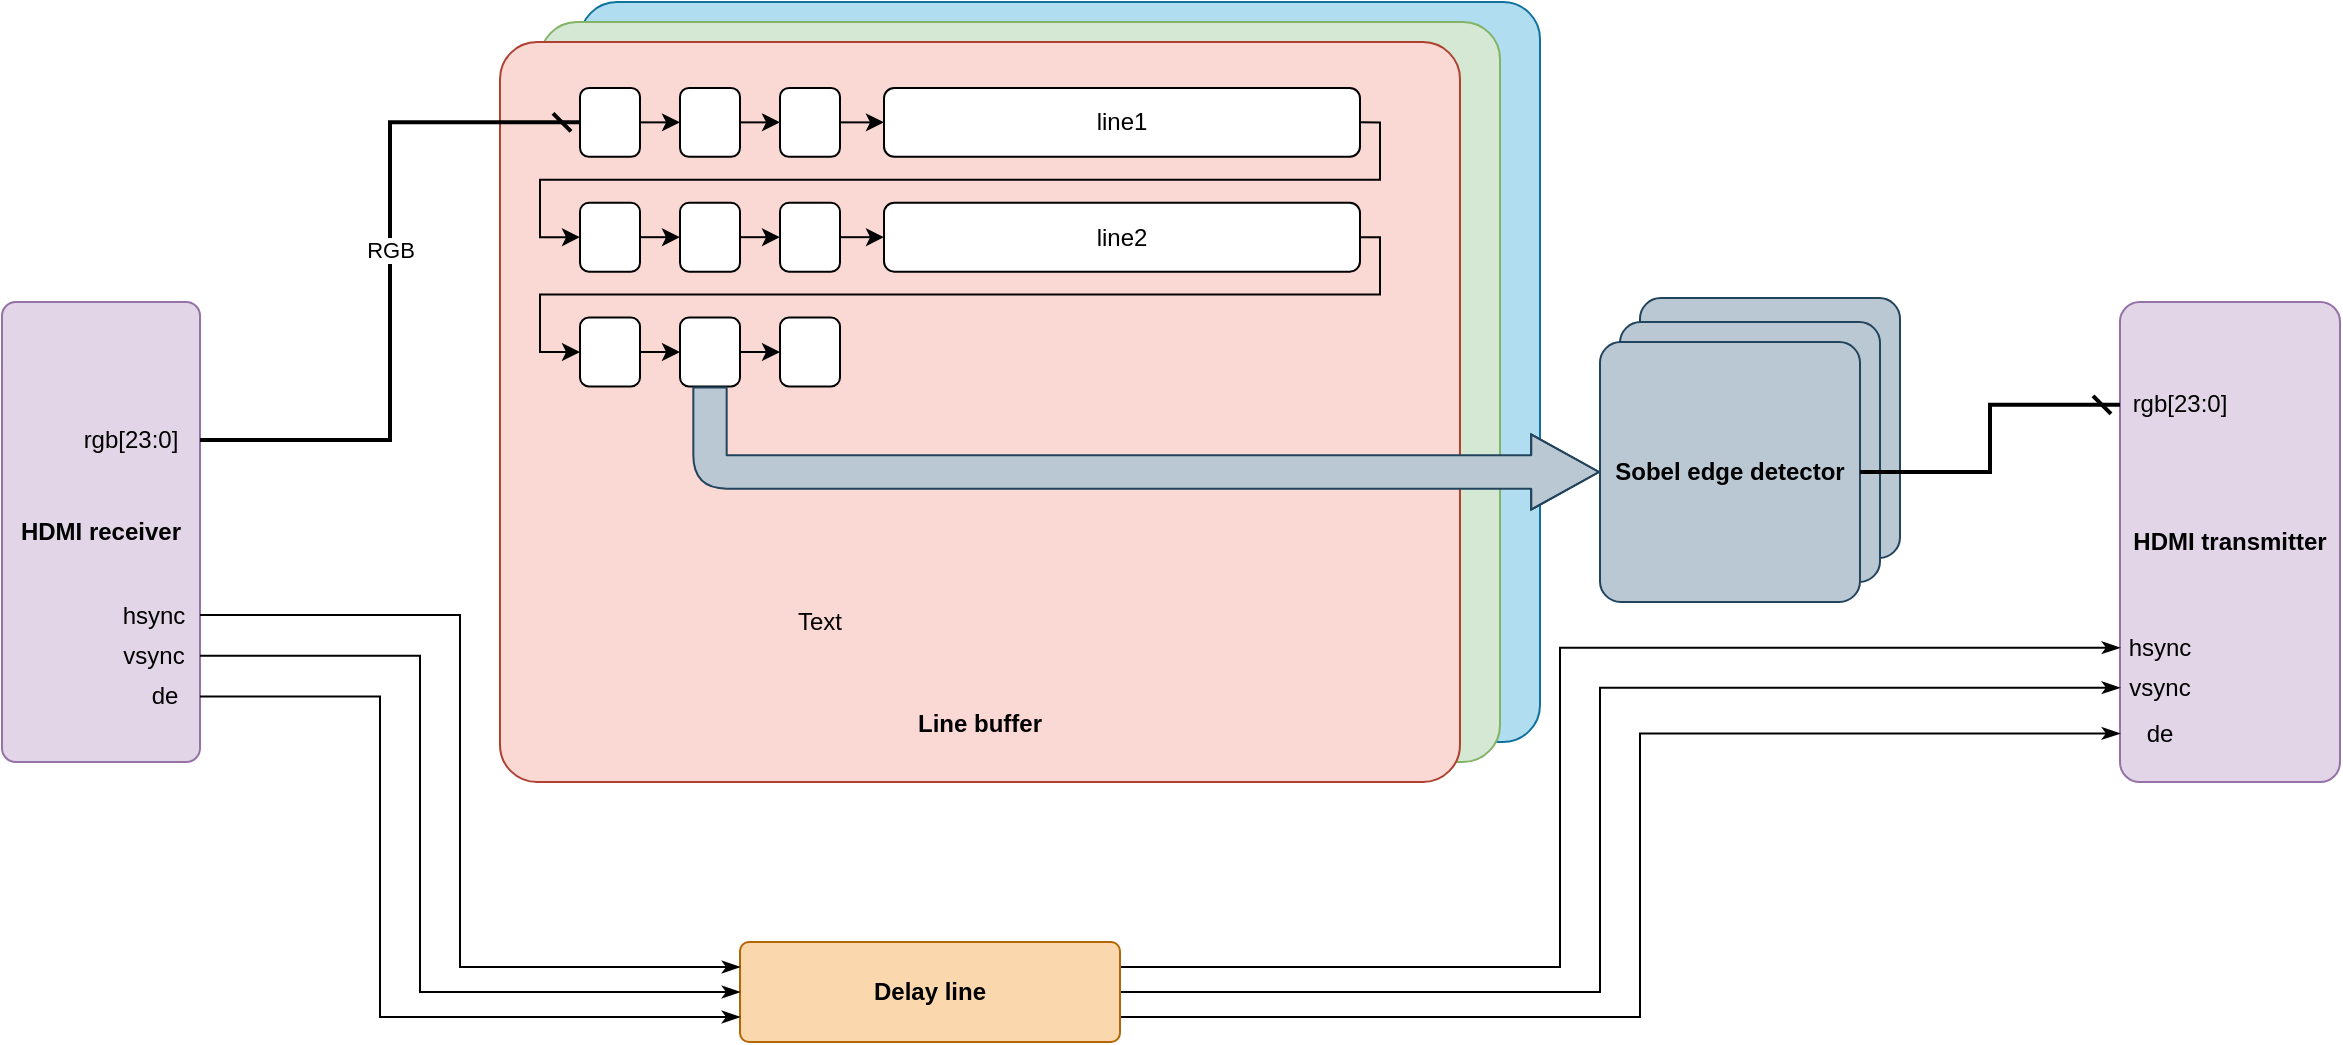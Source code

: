 <mxfile version="15.2.7" type="device"><diagram id="d9M3B9yqwAKfKHt-blD3" name="1 oldal"><mxGraphModel dx="1205" dy="687" grid="1" gridSize="10" guides="1" tooltips="1" connect="1" arrows="1" fold="1" page="1" pageScale="1" pageWidth="1169" pageHeight="827" math="0" shadow="0"><root><mxCell id="0"/><mxCell id="1" parent="0"/><mxCell id="lQYA1Ud1vkDxUu9LtfVB-116" value="" style="group" parent="1" vertex="1" connectable="0"><mxGeometry x="809" y="270" width="140" height="130" as="geometry"/></mxCell><mxCell id="lQYA1Ud1vkDxUu9LtfVB-118" value="" style="group" parent="lQYA1Ud1vkDxUu9LtfVB-116" vertex="1" connectable="0"><mxGeometry x="10" y="-12" width="130" height="130" as="geometry"/></mxCell><mxCell id="lQYA1Ud1vkDxUu9LtfVB-119" value="" style="rounded=1;whiteSpace=wrap;html=1;fillColor=#bac8d3;strokeColor=#23445d;arcSize=8;" parent="lQYA1Ud1vkDxUu9LtfVB-118" vertex="1"><mxGeometry width="130" height="130" as="geometry"/></mxCell><mxCell id="lQYA1Ud1vkDxUu9LtfVB-117" value="" style="rounded=1;whiteSpace=wrap;html=1;fillColor=#bac8d3;strokeColor=#23445d;arcSize=8;" parent="lQYA1Ud1vkDxUu9LtfVB-116" vertex="1"><mxGeometry width="130" height="130" as="geometry"/></mxCell><mxCell id="lQYA1Ud1vkDxUu9LtfVB-92" value="" style="group" parent="1" vertex="1" connectable="0"><mxGeometry x="289" y="110" width="480" height="370" as="geometry"/></mxCell><mxCell id="lQYA1Ud1vkDxUu9LtfVB-93" value="" style="rounded=1;whiteSpace=wrap;html=1;fillColor=#b1ddf0;arcSize=5;strokeColor=#10739e;" parent="lQYA1Ud1vkDxUu9LtfVB-92" vertex="1"><mxGeometry width="480" height="370" as="geometry"/></mxCell><mxCell id="lQYA1Ud1vkDxUu9LtfVB-94" value="line1" style="rounded=1;whiteSpace=wrap;html=1;fillColor=default;gradientColor=none;" parent="lQYA1Ud1vkDxUu9LtfVB-92" vertex="1"><mxGeometry x="192" y="22.963" width="238" height="34.444" as="geometry"/></mxCell><mxCell id="lQYA1Ud1vkDxUu9LtfVB-95" value="line2" style="rounded=1;whiteSpace=wrap;html=1;fillColor=default;gradientColor=none;" parent="lQYA1Ud1vkDxUu9LtfVB-92" vertex="1"><mxGeometry x="192" y="80.37" width="238" height="34.444" as="geometry"/></mxCell><mxCell id="lQYA1Ud1vkDxUu9LtfVB-96" value="" style="rounded=1;whiteSpace=wrap;html=1;fillColor=default;gradientColor=none;" parent="lQYA1Ud1vkDxUu9LtfVB-92" vertex="1"><mxGeometry x="40" y="22.963" width="30" height="34.444" as="geometry"/></mxCell><mxCell id="lQYA1Ud1vkDxUu9LtfVB-97" value="" style="rounded=1;whiteSpace=wrap;html=1;fillColor=default;gradientColor=none;" parent="lQYA1Ud1vkDxUu9LtfVB-92" vertex="1"><mxGeometry x="90" y="22.963" width="30" height="34.444" as="geometry"/></mxCell><mxCell id="lQYA1Ud1vkDxUu9LtfVB-98" style="edgeStyle=orthogonalEdgeStyle;rounded=0;orthogonalLoop=1;jettySize=auto;html=1;exitX=1;exitY=0.5;exitDx=0;exitDy=0;entryX=0;entryY=0.5;entryDx=0;entryDy=0;" parent="lQYA1Ud1vkDxUu9LtfVB-92" source="lQYA1Ud1vkDxUu9LtfVB-96" target="lQYA1Ud1vkDxUu9LtfVB-97" edge="1"><mxGeometry as="geometry"/></mxCell><mxCell id="lQYA1Ud1vkDxUu9LtfVB-99" value="" style="rounded=1;whiteSpace=wrap;html=1;fillColor=default;gradientColor=none;" parent="lQYA1Ud1vkDxUu9LtfVB-92" vertex="1"><mxGeometry x="140" y="137.778" width="30" height="34.444" as="geometry"/></mxCell><mxCell id="lQYA1Ud1vkDxUu9LtfVB-100" style="edgeStyle=orthogonalEdgeStyle;rounded=0;sketch=0;orthogonalLoop=1;jettySize=auto;html=1;exitX=1;exitY=0.5;exitDx=0;exitDy=0;entryX=0;entryY=0.5;entryDx=0;entryDy=0;shadow=0;" parent="lQYA1Ud1vkDxUu9LtfVB-92" source="lQYA1Ud1vkDxUu9LtfVB-101" target="lQYA1Ud1vkDxUu9LtfVB-99" edge="1"><mxGeometry as="geometry"/></mxCell><mxCell id="lQYA1Ud1vkDxUu9LtfVB-101" value="" style="rounded=1;whiteSpace=wrap;html=1;fillColor=default;gradientColor=none;" parent="lQYA1Ud1vkDxUu9LtfVB-92" vertex="1"><mxGeometry x="90" y="137.778" width="30" height="34.444" as="geometry"/></mxCell><mxCell id="lQYA1Ud1vkDxUu9LtfVB-102" style="edgeStyle=orthogonalEdgeStyle;rounded=0;orthogonalLoop=1;jettySize=auto;html=1;exitX=1;exitY=0.5;exitDx=0;exitDy=0;entryX=0;entryY=0.5;entryDx=0;entryDy=0;" parent="lQYA1Ud1vkDxUu9LtfVB-92" source="lQYA1Ud1vkDxUu9LtfVB-103" target="lQYA1Ud1vkDxUu9LtfVB-94" edge="1"><mxGeometry as="geometry"/></mxCell><mxCell id="lQYA1Ud1vkDxUu9LtfVB-103" value="" style="rounded=1;whiteSpace=wrap;html=1;fillColor=default;gradientColor=none;" parent="lQYA1Ud1vkDxUu9LtfVB-92" vertex="1"><mxGeometry x="140" y="22.963" width="30" height="34.444" as="geometry"/></mxCell><mxCell id="lQYA1Ud1vkDxUu9LtfVB-104" style="edgeStyle=orthogonalEdgeStyle;rounded=0;orthogonalLoop=1;jettySize=auto;html=1;exitX=1;exitY=0.5;exitDx=0;exitDy=0;entryX=0;entryY=0.5;entryDx=0;entryDy=0;" parent="lQYA1Ud1vkDxUu9LtfVB-92" source="lQYA1Ud1vkDxUu9LtfVB-97" target="lQYA1Ud1vkDxUu9LtfVB-103" edge="1"><mxGeometry as="geometry"/></mxCell><mxCell id="lQYA1Ud1vkDxUu9LtfVB-105" value="" style="rounded=1;whiteSpace=wrap;html=1;fillColor=default;gradientColor=none;" parent="lQYA1Ud1vkDxUu9LtfVB-92" vertex="1"><mxGeometry x="40" y="80.37" width="30" height="34.444" as="geometry"/></mxCell><mxCell id="lQYA1Ud1vkDxUu9LtfVB-106" style="edgeStyle=orthogonalEdgeStyle;rounded=0;sketch=0;orthogonalLoop=1;jettySize=auto;html=1;exitX=1;exitY=0.5;exitDx=0;exitDy=0;entryX=0;entryY=0.5;entryDx=0;entryDy=0;shadow=0;" parent="lQYA1Ud1vkDxUu9LtfVB-92" source="lQYA1Ud1vkDxUu9LtfVB-94" target="lQYA1Ud1vkDxUu9LtfVB-105" edge="1"><mxGeometry as="geometry"><mxPoint x="430" y="28.704" as="sourcePoint"/><mxPoint x="40" y="86.111" as="targetPoint"/><Array as="points"><mxPoint x="440" y="40.185"/><mxPoint x="440" y="68.889"/><mxPoint x="20" y="68.889"/><mxPoint x="20" y="97.593"/></Array></mxGeometry></mxCell><mxCell id="lQYA1Ud1vkDxUu9LtfVB-107" style="edgeStyle=orthogonalEdgeStyle;rounded=0;sketch=0;orthogonalLoop=1;jettySize=auto;html=1;exitX=1;exitY=0.5;exitDx=0;exitDy=0;entryX=0;entryY=0.5;entryDx=0;entryDy=0;shadow=0;" parent="lQYA1Ud1vkDxUu9LtfVB-92" source="lQYA1Ud1vkDxUu9LtfVB-108" target="lQYA1Ud1vkDxUu9LtfVB-95" edge="1"><mxGeometry as="geometry"/></mxCell><mxCell id="lQYA1Ud1vkDxUu9LtfVB-108" value="" style="rounded=1;whiteSpace=wrap;html=1;fillColor=default;gradientColor=none;" parent="lQYA1Ud1vkDxUu9LtfVB-92" vertex="1"><mxGeometry x="140" y="80.37" width="30" height="34.444" as="geometry"/></mxCell><mxCell id="lQYA1Ud1vkDxUu9LtfVB-109" style="edgeStyle=orthogonalEdgeStyle;rounded=0;sketch=0;orthogonalLoop=1;jettySize=auto;html=1;exitX=1;exitY=0.5;exitDx=0;exitDy=0;entryX=0;entryY=0.5;entryDx=0;entryDy=0;shadow=0;" parent="lQYA1Ud1vkDxUu9LtfVB-92" source="lQYA1Ud1vkDxUu9LtfVB-110" target="lQYA1Ud1vkDxUu9LtfVB-101" edge="1"><mxGeometry as="geometry"/></mxCell><mxCell id="lQYA1Ud1vkDxUu9LtfVB-110" value="" style="rounded=1;whiteSpace=wrap;html=1;fillColor=default;gradientColor=none;" parent="lQYA1Ud1vkDxUu9LtfVB-92" vertex="1"><mxGeometry x="40" y="137.778" width="30" height="34.444" as="geometry"/></mxCell><mxCell id="lQYA1Ud1vkDxUu9LtfVB-111" style="edgeStyle=orthogonalEdgeStyle;rounded=0;sketch=0;orthogonalLoop=1;jettySize=auto;html=1;exitX=1;exitY=0.5;exitDx=0;exitDy=0;entryX=0;entryY=0.5;entryDx=0;entryDy=0;shadow=0;" parent="lQYA1Ud1vkDxUu9LtfVB-92" source="lQYA1Ud1vkDxUu9LtfVB-95" target="lQYA1Ud1vkDxUu9LtfVB-110" edge="1"><mxGeometry as="geometry"><Array as="points"><mxPoint x="440" y="97.593"/><mxPoint x="440" y="126.296"/><mxPoint x="20" y="126.296"/><mxPoint x="20" y="155"/></Array></mxGeometry></mxCell><mxCell id="lQYA1Ud1vkDxUu9LtfVB-112" style="edgeStyle=orthogonalEdgeStyle;rounded=0;sketch=0;orthogonalLoop=1;jettySize=auto;html=1;exitX=1;exitY=0.5;exitDx=0;exitDy=0;entryX=0;entryY=0.5;entryDx=0;entryDy=0;shadow=0;" parent="lQYA1Ud1vkDxUu9LtfVB-92" source="lQYA1Ud1vkDxUu9LtfVB-113" target="lQYA1Ud1vkDxUu9LtfVB-108" edge="1"><mxGeometry as="geometry"/></mxCell><mxCell id="lQYA1Ud1vkDxUu9LtfVB-113" value="" style="rounded=1;whiteSpace=wrap;html=1;fillColor=default;gradientColor=none;" parent="lQYA1Ud1vkDxUu9LtfVB-92" vertex="1"><mxGeometry x="90" y="80.37" width="30" height="34.444" as="geometry"/></mxCell><mxCell id="lQYA1Ud1vkDxUu9LtfVB-114" style="edgeStyle=orthogonalEdgeStyle;rounded=0;sketch=0;orthogonalLoop=1;jettySize=auto;html=1;exitX=1;exitY=0.5;exitDx=0;exitDy=0;entryX=0;entryY=0.5;entryDx=0;entryDy=0;shadow=0;" parent="lQYA1Ud1vkDxUu9LtfVB-92" source="lQYA1Ud1vkDxUu9LtfVB-105" target="lQYA1Ud1vkDxUu9LtfVB-113" edge="1"><mxGeometry as="geometry"/></mxCell><mxCell id="lQYA1Ud1vkDxUu9LtfVB-115" value="&lt;b&gt;Line buffer&lt;/b&gt;" style="text;html=1;strokeColor=none;fillColor=none;align=center;verticalAlign=middle;whiteSpace=wrap;rounded=0;" parent="lQYA1Ud1vkDxUu9LtfVB-92" vertex="1"><mxGeometry x="181" y="330.004" width="118" height="22.963" as="geometry"/></mxCell><mxCell id="lQYA1Ud1vkDxUu9LtfVB-38" value="" style="group" parent="1" vertex="1" connectable="0"><mxGeometry x="249" y="130" width="510" height="392.96" as="geometry"/></mxCell><mxCell id="lQYA1Ud1vkDxUu9LtfVB-68" value="" style="group" parent="lQYA1Ud1vkDxUu9LtfVB-38" vertex="1" connectable="0"><mxGeometry x="20" y="-10" width="480" height="370" as="geometry"/></mxCell><mxCell id="lQYA1Ud1vkDxUu9LtfVB-69" value="" style="rounded=1;whiteSpace=wrap;html=1;fillColor=#d5e8d4;arcSize=5;strokeColor=#82b366;" parent="lQYA1Ud1vkDxUu9LtfVB-68" vertex="1"><mxGeometry width="480" height="370" as="geometry"/></mxCell><mxCell id="lQYA1Ud1vkDxUu9LtfVB-70" value="line1" style="rounded=1;whiteSpace=wrap;html=1;fillColor=default;gradientColor=none;" parent="lQYA1Ud1vkDxUu9LtfVB-68" vertex="1"><mxGeometry x="192" y="22.963" width="238" height="34.444" as="geometry"/></mxCell><mxCell id="lQYA1Ud1vkDxUu9LtfVB-71" value="line2" style="rounded=1;whiteSpace=wrap;html=1;fillColor=default;gradientColor=none;" parent="lQYA1Ud1vkDxUu9LtfVB-68" vertex="1"><mxGeometry x="192" y="80.37" width="238" height="34.444" as="geometry"/></mxCell><mxCell id="lQYA1Ud1vkDxUu9LtfVB-72" value="" style="rounded=1;whiteSpace=wrap;html=1;fillColor=default;gradientColor=none;" parent="lQYA1Ud1vkDxUu9LtfVB-68" vertex="1"><mxGeometry x="40" y="22.963" width="30" height="34.444" as="geometry"/></mxCell><mxCell id="lQYA1Ud1vkDxUu9LtfVB-73" value="" style="rounded=1;whiteSpace=wrap;html=1;fillColor=default;gradientColor=none;" parent="lQYA1Ud1vkDxUu9LtfVB-68" vertex="1"><mxGeometry x="90" y="22.963" width="30" height="34.444" as="geometry"/></mxCell><mxCell id="lQYA1Ud1vkDxUu9LtfVB-74" style="edgeStyle=orthogonalEdgeStyle;rounded=0;orthogonalLoop=1;jettySize=auto;html=1;exitX=1;exitY=0.5;exitDx=0;exitDy=0;entryX=0;entryY=0.5;entryDx=0;entryDy=0;" parent="lQYA1Ud1vkDxUu9LtfVB-68" source="lQYA1Ud1vkDxUu9LtfVB-72" target="lQYA1Ud1vkDxUu9LtfVB-73" edge="1"><mxGeometry as="geometry"/></mxCell><mxCell id="lQYA1Ud1vkDxUu9LtfVB-75" value="" style="rounded=1;whiteSpace=wrap;html=1;fillColor=default;gradientColor=none;" parent="lQYA1Ud1vkDxUu9LtfVB-68" vertex="1"><mxGeometry x="140" y="137.778" width="30" height="34.444" as="geometry"/></mxCell><mxCell id="lQYA1Ud1vkDxUu9LtfVB-76" style="edgeStyle=orthogonalEdgeStyle;rounded=0;sketch=0;orthogonalLoop=1;jettySize=auto;html=1;exitX=1;exitY=0.5;exitDx=0;exitDy=0;entryX=0;entryY=0.5;entryDx=0;entryDy=0;shadow=0;" parent="lQYA1Ud1vkDxUu9LtfVB-68" source="lQYA1Ud1vkDxUu9LtfVB-77" target="lQYA1Ud1vkDxUu9LtfVB-75" edge="1"><mxGeometry as="geometry"/></mxCell><mxCell id="lQYA1Ud1vkDxUu9LtfVB-77" value="" style="rounded=1;whiteSpace=wrap;html=1;fillColor=default;gradientColor=none;" parent="lQYA1Ud1vkDxUu9LtfVB-68" vertex="1"><mxGeometry x="90" y="137.778" width="30" height="34.444" as="geometry"/></mxCell><mxCell id="lQYA1Ud1vkDxUu9LtfVB-78" style="edgeStyle=orthogonalEdgeStyle;rounded=0;orthogonalLoop=1;jettySize=auto;html=1;exitX=1;exitY=0.5;exitDx=0;exitDy=0;entryX=0;entryY=0.5;entryDx=0;entryDy=0;" parent="lQYA1Ud1vkDxUu9LtfVB-68" source="lQYA1Ud1vkDxUu9LtfVB-79" target="lQYA1Ud1vkDxUu9LtfVB-70" edge="1"><mxGeometry as="geometry"/></mxCell><mxCell id="lQYA1Ud1vkDxUu9LtfVB-79" value="" style="rounded=1;whiteSpace=wrap;html=1;fillColor=default;gradientColor=none;" parent="lQYA1Ud1vkDxUu9LtfVB-68" vertex="1"><mxGeometry x="140" y="22.963" width="30" height="34.444" as="geometry"/></mxCell><mxCell id="lQYA1Ud1vkDxUu9LtfVB-80" style="edgeStyle=orthogonalEdgeStyle;rounded=0;orthogonalLoop=1;jettySize=auto;html=1;exitX=1;exitY=0.5;exitDx=0;exitDy=0;entryX=0;entryY=0.5;entryDx=0;entryDy=0;" parent="lQYA1Ud1vkDxUu9LtfVB-68" source="lQYA1Ud1vkDxUu9LtfVB-73" target="lQYA1Ud1vkDxUu9LtfVB-79" edge="1"><mxGeometry as="geometry"/></mxCell><mxCell id="lQYA1Ud1vkDxUu9LtfVB-81" value="" style="rounded=1;whiteSpace=wrap;html=1;fillColor=default;gradientColor=none;" parent="lQYA1Ud1vkDxUu9LtfVB-68" vertex="1"><mxGeometry x="40" y="80.37" width="30" height="34.444" as="geometry"/></mxCell><mxCell id="lQYA1Ud1vkDxUu9LtfVB-82" style="edgeStyle=orthogonalEdgeStyle;rounded=0;sketch=0;orthogonalLoop=1;jettySize=auto;html=1;exitX=1;exitY=0.5;exitDx=0;exitDy=0;entryX=0;entryY=0.5;entryDx=0;entryDy=0;shadow=0;" parent="lQYA1Ud1vkDxUu9LtfVB-68" source="lQYA1Ud1vkDxUu9LtfVB-70" target="lQYA1Ud1vkDxUu9LtfVB-81" edge="1"><mxGeometry as="geometry"><mxPoint x="430" y="28.704" as="sourcePoint"/><mxPoint x="40" y="86.111" as="targetPoint"/><Array as="points"><mxPoint x="440" y="40.185"/><mxPoint x="440" y="68.889"/><mxPoint x="20" y="68.889"/><mxPoint x="20" y="97.593"/></Array></mxGeometry></mxCell><mxCell id="lQYA1Ud1vkDxUu9LtfVB-83" style="edgeStyle=orthogonalEdgeStyle;rounded=0;sketch=0;orthogonalLoop=1;jettySize=auto;html=1;exitX=1;exitY=0.5;exitDx=0;exitDy=0;entryX=0;entryY=0.5;entryDx=0;entryDy=0;shadow=0;" parent="lQYA1Ud1vkDxUu9LtfVB-68" source="lQYA1Ud1vkDxUu9LtfVB-84" target="lQYA1Ud1vkDxUu9LtfVB-71" edge="1"><mxGeometry as="geometry"/></mxCell><mxCell id="lQYA1Ud1vkDxUu9LtfVB-84" value="" style="rounded=1;whiteSpace=wrap;html=1;fillColor=default;gradientColor=none;" parent="lQYA1Ud1vkDxUu9LtfVB-68" vertex="1"><mxGeometry x="140" y="80.37" width="30" height="34.444" as="geometry"/></mxCell><mxCell id="lQYA1Ud1vkDxUu9LtfVB-85" style="edgeStyle=orthogonalEdgeStyle;rounded=0;sketch=0;orthogonalLoop=1;jettySize=auto;html=1;exitX=1;exitY=0.5;exitDx=0;exitDy=0;entryX=0;entryY=0.5;entryDx=0;entryDy=0;shadow=0;" parent="lQYA1Ud1vkDxUu9LtfVB-68" source="lQYA1Ud1vkDxUu9LtfVB-86" target="lQYA1Ud1vkDxUu9LtfVB-77" edge="1"><mxGeometry as="geometry"/></mxCell><mxCell id="lQYA1Ud1vkDxUu9LtfVB-86" value="" style="rounded=1;whiteSpace=wrap;html=1;fillColor=default;gradientColor=none;" parent="lQYA1Ud1vkDxUu9LtfVB-68" vertex="1"><mxGeometry x="40" y="137.778" width="30" height="34.444" as="geometry"/></mxCell><mxCell id="lQYA1Ud1vkDxUu9LtfVB-87" style="edgeStyle=orthogonalEdgeStyle;rounded=0;sketch=0;orthogonalLoop=1;jettySize=auto;html=1;exitX=1;exitY=0.5;exitDx=0;exitDy=0;entryX=0;entryY=0.5;entryDx=0;entryDy=0;shadow=0;" parent="lQYA1Ud1vkDxUu9LtfVB-68" source="lQYA1Ud1vkDxUu9LtfVB-71" target="lQYA1Ud1vkDxUu9LtfVB-86" edge="1"><mxGeometry as="geometry"><Array as="points"><mxPoint x="440" y="97.593"/><mxPoint x="440" y="126.296"/><mxPoint x="20" y="126.296"/><mxPoint x="20" y="155"/></Array></mxGeometry></mxCell><mxCell id="lQYA1Ud1vkDxUu9LtfVB-88" style="edgeStyle=orthogonalEdgeStyle;rounded=0;sketch=0;orthogonalLoop=1;jettySize=auto;html=1;exitX=1;exitY=0.5;exitDx=0;exitDy=0;entryX=0;entryY=0.5;entryDx=0;entryDy=0;shadow=0;" parent="lQYA1Ud1vkDxUu9LtfVB-68" source="lQYA1Ud1vkDxUu9LtfVB-89" target="lQYA1Ud1vkDxUu9LtfVB-84" edge="1"><mxGeometry as="geometry"/></mxCell><mxCell id="lQYA1Ud1vkDxUu9LtfVB-89" value="" style="rounded=1;whiteSpace=wrap;html=1;fillColor=default;gradientColor=none;" parent="lQYA1Ud1vkDxUu9LtfVB-68" vertex="1"><mxGeometry x="90" y="80.37" width="30" height="34.444" as="geometry"/></mxCell><mxCell id="lQYA1Ud1vkDxUu9LtfVB-90" style="edgeStyle=orthogonalEdgeStyle;rounded=0;sketch=0;orthogonalLoop=1;jettySize=auto;html=1;exitX=1;exitY=0.5;exitDx=0;exitDy=0;entryX=0;entryY=0.5;entryDx=0;entryDy=0;shadow=0;" parent="lQYA1Ud1vkDxUu9LtfVB-68" source="lQYA1Ud1vkDxUu9LtfVB-81" target="lQYA1Ud1vkDxUu9LtfVB-89" edge="1"><mxGeometry as="geometry"/></mxCell><mxCell id="lQYA1Ud1vkDxUu9LtfVB-91" value="&lt;b&gt;Line buffer&lt;/b&gt;" style="text;html=1;strokeColor=none;fillColor=none;align=center;verticalAlign=middle;whiteSpace=wrap;rounded=0;" parent="lQYA1Ud1vkDxUu9LtfVB-68" vertex="1"><mxGeometry x="181" y="330.004" width="118" height="22.963" as="geometry"/></mxCell><mxCell id="ST5EH5dz3m2C0IPETKg--7" value="" style="rounded=1;whiteSpace=wrap;html=1;fillColor=#fad9d5;arcSize=5;strokeColor=#ae4132;" parent="lQYA1Ud1vkDxUu9LtfVB-38" vertex="1"><mxGeometry width="480" height="370" as="geometry"/></mxCell><mxCell id="lQYA1Ud1vkDxUu9LtfVB-3" value="line1" style="rounded=1;whiteSpace=wrap;html=1;fillColor=default;gradientColor=none;" parent="lQYA1Ud1vkDxUu9LtfVB-38" vertex="1"><mxGeometry x="192" y="22.963" width="238" height="34.444" as="geometry"/></mxCell><mxCell id="lQYA1Ud1vkDxUu9LtfVB-4" value="line2" style="rounded=1;whiteSpace=wrap;html=1;fillColor=default;gradientColor=none;" parent="lQYA1Ud1vkDxUu9LtfVB-38" vertex="1"><mxGeometry x="192" y="80.37" width="238" height="34.444" as="geometry"/></mxCell><mxCell id="lQYA1Ud1vkDxUu9LtfVB-5" value="" style="rounded=1;whiteSpace=wrap;html=1;fillColor=default;gradientColor=none;" parent="lQYA1Ud1vkDxUu9LtfVB-38" vertex="1"><mxGeometry x="40" y="22.963" width="30" height="34.444" as="geometry"/></mxCell><mxCell id="lQYA1Ud1vkDxUu9LtfVB-6" value="" style="rounded=1;whiteSpace=wrap;html=1;fillColor=default;gradientColor=none;" parent="lQYA1Ud1vkDxUu9LtfVB-38" vertex="1"><mxGeometry x="90" y="22.963" width="30" height="34.444" as="geometry"/></mxCell><mxCell id="lQYA1Ud1vkDxUu9LtfVB-18" style="edgeStyle=orthogonalEdgeStyle;rounded=0;orthogonalLoop=1;jettySize=auto;html=1;exitX=1;exitY=0.5;exitDx=0;exitDy=0;entryX=0;entryY=0.5;entryDx=0;entryDy=0;" parent="lQYA1Ud1vkDxUu9LtfVB-38" source="lQYA1Ud1vkDxUu9LtfVB-5" target="lQYA1Ud1vkDxUu9LtfVB-6" edge="1"><mxGeometry as="geometry"/></mxCell><mxCell id="lQYA1Ud1vkDxUu9LtfVB-7" value="" style="rounded=1;whiteSpace=wrap;html=1;fillColor=default;gradientColor=none;" parent="lQYA1Ud1vkDxUu9LtfVB-38" vertex="1"><mxGeometry x="140" y="137.778" width="30" height="34.444" as="geometry"/></mxCell><mxCell id="lQYA1Ud1vkDxUu9LtfVB-33" style="edgeStyle=orthogonalEdgeStyle;rounded=0;sketch=0;orthogonalLoop=1;jettySize=auto;html=1;exitX=1;exitY=0.5;exitDx=0;exitDy=0;entryX=0;entryY=0.5;entryDx=0;entryDy=0;shadow=0;" parent="lQYA1Ud1vkDxUu9LtfVB-38" source="lQYA1Ud1vkDxUu9LtfVB-8" target="lQYA1Ud1vkDxUu9LtfVB-7" edge="1"><mxGeometry as="geometry"/></mxCell><mxCell id="lQYA1Ud1vkDxUu9LtfVB-8" value="" style="rounded=1;whiteSpace=wrap;html=1;fillColor=default;gradientColor=none;" parent="lQYA1Ud1vkDxUu9LtfVB-38" vertex="1"><mxGeometry x="90" y="137.778" width="30" height="34.444" as="geometry"/></mxCell><mxCell id="lQYA1Ud1vkDxUu9LtfVB-20" style="edgeStyle=orthogonalEdgeStyle;rounded=0;orthogonalLoop=1;jettySize=auto;html=1;exitX=1;exitY=0.5;exitDx=0;exitDy=0;entryX=0;entryY=0.5;entryDx=0;entryDy=0;" parent="lQYA1Ud1vkDxUu9LtfVB-38" source="lQYA1Ud1vkDxUu9LtfVB-9" target="lQYA1Ud1vkDxUu9LtfVB-3" edge="1"><mxGeometry as="geometry"/></mxCell><mxCell id="lQYA1Ud1vkDxUu9LtfVB-9" value="" style="rounded=1;whiteSpace=wrap;html=1;fillColor=default;gradientColor=none;" parent="lQYA1Ud1vkDxUu9LtfVB-38" vertex="1"><mxGeometry x="140" y="22.963" width="30" height="34.444" as="geometry"/></mxCell><mxCell id="lQYA1Ud1vkDxUu9LtfVB-19" style="edgeStyle=orthogonalEdgeStyle;rounded=0;orthogonalLoop=1;jettySize=auto;html=1;exitX=1;exitY=0.5;exitDx=0;exitDy=0;entryX=0;entryY=0.5;entryDx=0;entryDy=0;" parent="lQYA1Ud1vkDxUu9LtfVB-38" source="lQYA1Ud1vkDxUu9LtfVB-6" target="lQYA1Ud1vkDxUu9LtfVB-9" edge="1"><mxGeometry as="geometry"/></mxCell><mxCell id="lQYA1Ud1vkDxUu9LtfVB-10" value="" style="rounded=1;whiteSpace=wrap;html=1;fillColor=default;gradientColor=none;" parent="lQYA1Ud1vkDxUu9LtfVB-38" vertex="1"><mxGeometry x="40" y="80.37" width="30" height="34.444" as="geometry"/></mxCell><mxCell id="lQYA1Ud1vkDxUu9LtfVB-26" style="edgeStyle=orthogonalEdgeStyle;rounded=0;sketch=0;orthogonalLoop=1;jettySize=auto;html=1;exitX=1;exitY=0.5;exitDx=0;exitDy=0;entryX=0;entryY=0.5;entryDx=0;entryDy=0;shadow=0;" parent="lQYA1Ud1vkDxUu9LtfVB-38" source="lQYA1Ud1vkDxUu9LtfVB-3" target="lQYA1Ud1vkDxUu9LtfVB-10" edge="1"><mxGeometry as="geometry"><mxPoint x="430" y="28.704" as="sourcePoint"/><mxPoint x="40" y="86.111" as="targetPoint"/><Array as="points"><mxPoint x="440" y="40.185"/><mxPoint x="440" y="68.889"/><mxPoint x="20" y="68.889"/><mxPoint x="20" y="97.593"/></Array></mxGeometry></mxCell><mxCell id="lQYA1Ud1vkDxUu9LtfVB-29" style="edgeStyle=orthogonalEdgeStyle;rounded=0;sketch=0;orthogonalLoop=1;jettySize=auto;html=1;exitX=1;exitY=0.5;exitDx=0;exitDy=0;entryX=0;entryY=0.5;entryDx=0;entryDy=0;shadow=0;" parent="lQYA1Ud1vkDxUu9LtfVB-38" source="lQYA1Ud1vkDxUu9LtfVB-11" target="lQYA1Ud1vkDxUu9LtfVB-4" edge="1"><mxGeometry as="geometry"/></mxCell><mxCell id="lQYA1Ud1vkDxUu9LtfVB-11" value="" style="rounded=1;whiteSpace=wrap;html=1;fillColor=default;gradientColor=none;" parent="lQYA1Ud1vkDxUu9LtfVB-38" vertex="1"><mxGeometry x="140" y="80.37" width="30" height="34.444" as="geometry"/></mxCell><mxCell id="lQYA1Ud1vkDxUu9LtfVB-32" style="edgeStyle=orthogonalEdgeStyle;rounded=0;sketch=0;orthogonalLoop=1;jettySize=auto;html=1;exitX=1;exitY=0.5;exitDx=0;exitDy=0;entryX=0;entryY=0.5;entryDx=0;entryDy=0;shadow=0;" parent="lQYA1Ud1vkDxUu9LtfVB-38" source="lQYA1Ud1vkDxUu9LtfVB-12" target="lQYA1Ud1vkDxUu9LtfVB-8" edge="1"><mxGeometry as="geometry"/></mxCell><mxCell id="lQYA1Ud1vkDxUu9LtfVB-12" value="" style="rounded=1;whiteSpace=wrap;html=1;fillColor=default;gradientColor=none;" parent="lQYA1Ud1vkDxUu9LtfVB-38" vertex="1"><mxGeometry x="40" y="137.778" width="30" height="34.444" as="geometry"/></mxCell><mxCell id="lQYA1Ud1vkDxUu9LtfVB-31" style="edgeStyle=orthogonalEdgeStyle;rounded=0;sketch=0;orthogonalLoop=1;jettySize=auto;html=1;exitX=1;exitY=0.5;exitDx=0;exitDy=0;entryX=0;entryY=0.5;entryDx=0;entryDy=0;shadow=0;" parent="lQYA1Ud1vkDxUu9LtfVB-38" source="lQYA1Ud1vkDxUu9LtfVB-4" target="lQYA1Ud1vkDxUu9LtfVB-12" edge="1"><mxGeometry as="geometry"><Array as="points"><mxPoint x="440" y="97.593"/><mxPoint x="440" y="126.296"/><mxPoint x="20" y="126.296"/><mxPoint x="20" y="155"/></Array></mxGeometry></mxCell><mxCell id="lQYA1Ud1vkDxUu9LtfVB-28" style="edgeStyle=orthogonalEdgeStyle;rounded=0;sketch=0;orthogonalLoop=1;jettySize=auto;html=1;exitX=1;exitY=0.5;exitDx=0;exitDy=0;entryX=0;entryY=0.5;entryDx=0;entryDy=0;shadow=0;" parent="lQYA1Ud1vkDxUu9LtfVB-38" source="lQYA1Ud1vkDxUu9LtfVB-13" target="lQYA1Ud1vkDxUu9LtfVB-11" edge="1"><mxGeometry as="geometry"/></mxCell><mxCell id="lQYA1Ud1vkDxUu9LtfVB-13" value="" style="rounded=1;whiteSpace=wrap;html=1;fillColor=default;gradientColor=none;" parent="lQYA1Ud1vkDxUu9LtfVB-38" vertex="1"><mxGeometry x="90" y="80.37" width="30" height="34.444" as="geometry"/></mxCell><mxCell id="lQYA1Ud1vkDxUu9LtfVB-27" style="edgeStyle=orthogonalEdgeStyle;rounded=0;sketch=0;orthogonalLoop=1;jettySize=auto;html=1;exitX=1;exitY=0.5;exitDx=0;exitDy=0;entryX=0;entryY=0.5;entryDx=0;entryDy=0;shadow=0;" parent="lQYA1Ud1vkDxUu9LtfVB-38" source="lQYA1Ud1vkDxUu9LtfVB-10" target="lQYA1Ud1vkDxUu9LtfVB-13" edge="1"><mxGeometry as="geometry"/></mxCell><mxCell id="lQYA1Ud1vkDxUu9LtfVB-34" value="&lt;b&gt;Line buffer&lt;/b&gt;" style="text;html=1;strokeColor=none;fillColor=none;align=center;verticalAlign=middle;whiteSpace=wrap;rounded=0;" parent="lQYA1Ud1vkDxUu9LtfVB-38" vertex="1"><mxGeometry x="181" y="330.004" width="118" height="22.963" as="geometry"/></mxCell><mxCell id="ST5EH5dz3m2C0IPETKg--8" value="" style="group" parent="1" vertex="1" connectable="0"><mxGeometry x="799" y="280" width="130" height="130" as="geometry"/></mxCell><mxCell id="ST5EH5dz3m2C0IPETKg--4" value="&lt;b&gt;Sobel edge detector&lt;/b&gt;" style="rounded=1;whiteSpace=wrap;html=1;fillColor=#bac8d3;strokeColor=#23445d;arcSize=8;" parent="ST5EH5dz3m2C0IPETKg--8" vertex="1"><mxGeometry width="130" height="130" as="geometry"/></mxCell><mxCell id="lQYA1Ud1vkDxUu9LtfVB-1" value="" style="group;fillColor=none;strokeColor=none;" parent="1" vertex="1" connectable="0"><mxGeometry y="260" width="99" height="230" as="geometry"/></mxCell><mxCell id="jffgp39B-JmNtq1R7_J6-3" value="&lt;b&gt;HDMI receiver&lt;/b&gt;" style="rounded=1;whiteSpace=wrap;html=1;fillColor=#e1d5e7;strokeColor=#9673a6;arcSize=7;" parent="lQYA1Ud1vkDxUu9LtfVB-1" vertex="1"><mxGeometry width="99.0" height="230.0" as="geometry"/></mxCell><mxCell id="jffgp39B-JmNtq1R7_J6-7" value="rgb[23:0]" style="text;html=1;strokeColor=none;fillColor=none;align=center;verticalAlign=middle;whiteSpace=wrap;rounded=0;" parent="lQYA1Ud1vkDxUu9LtfVB-1" vertex="1"><mxGeometry x="30" y="55.47" width="69" height="27.06" as="geometry"/></mxCell><mxCell id="lQYA1Ud1vkDxUu9LtfVB-46" value="hsync" style="text;html=1;strokeColor=none;fillColor=none;align=center;verticalAlign=middle;whiteSpace=wrap;rounded=0;" parent="lQYA1Ud1vkDxUu9LtfVB-1" vertex="1"><mxGeometry x="53.427" y="148.821" width="45.573" height="15.465" as="geometry"/></mxCell><mxCell id="lQYA1Ud1vkDxUu9LtfVB-47" value="vsync" style="text;html=1;strokeColor=none;fillColor=none;align=center;verticalAlign=middle;whiteSpace=wrap;rounded=0;" parent="lQYA1Ud1vkDxUu9LtfVB-1" vertex="1"><mxGeometry x="53.427" y="168.119" width="45.573" height="17.524" as="geometry"/></mxCell><mxCell id="lQYA1Ud1vkDxUu9LtfVB-48" value="de" style="text;html=1;strokeColor=none;fillColor=none;align=center;verticalAlign=middle;whiteSpace=wrap;rounded=0;" parent="lQYA1Ud1vkDxUu9LtfVB-1" vertex="1"><mxGeometry x="64.427" y="185.643" width="34.573" height="23.329" as="geometry"/></mxCell><mxCell id="lQYA1Ud1vkDxUu9LtfVB-2" value="" style="group" parent="1" vertex="1" connectable="0"><mxGeometry x="1059" y="260" width="110" height="240" as="geometry"/></mxCell><mxCell id="jffgp39B-JmNtq1R7_J6-5" value="&lt;b&gt;HDMI transmitter&lt;/b&gt;" style="rounded=1;whiteSpace=wrap;html=1;fillColor=#e1d5e7;strokeColor=#9673a6;arcSize=9;" parent="lQYA1Ud1vkDxUu9LtfVB-2" vertex="1"><mxGeometry width="110" height="240" as="geometry"/></mxCell><mxCell id="lQYA1Ud1vkDxUu9LtfVB-54" value="rgb[23:0]" style="text;html=1;strokeColor=none;fillColor=none;align=center;verticalAlign=middle;whiteSpace=wrap;rounded=0;" parent="lQYA1Ud1vkDxUu9LtfVB-2" vertex="1"><mxGeometry y="36.434" width="60" height="30" as="geometry"/></mxCell><mxCell id="lQYA1Ud1vkDxUu9LtfVB-57" value="hsync" style="text;html=1;strokeColor=none;fillColor=none;align=center;verticalAlign=middle;whiteSpace=wrap;rounded=0;" parent="lQYA1Ud1vkDxUu9LtfVB-2" vertex="1"><mxGeometry y="162.857" width="40" height="20" as="geometry"/></mxCell><mxCell id="lQYA1Ud1vkDxUu9LtfVB-58" value="vsync" style="text;html=1;strokeColor=none;fillColor=none;align=center;verticalAlign=middle;whiteSpace=wrap;rounded=0;" parent="lQYA1Ud1vkDxUu9LtfVB-2" vertex="1"><mxGeometry y="182.857" width="40" height="20" as="geometry"/></mxCell><mxCell id="lQYA1Ud1vkDxUu9LtfVB-59" value="de" style="text;html=1;strokeColor=none;fillColor=none;align=center;verticalAlign=middle;whiteSpace=wrap;rounded=0;" parent="lQYA1Ud1vkDxUu9LtfVB-2" vertex="1"><mxGeometry y="205.714" width="40" height="20" as="geometry"/></mxCell><mxCell id="lQYA1Ud1vkDxUu9LtfVB-36" style="edgeStyle=elbowEdgeStyle;rounded=0;sketch=0;orthogonalLoop=1;jettySize=auto;html=1;exitX=1;exitY=0.5;exitDx=0;exitDy=0;entryX=0;entryY=0.5;entryDx=0;entryDy=0;shadow=0;endArrow=dash;endFill=0;strokeWidth=2;" parent="1" source="jffgp39B-JmNtq1R7_J6-7" target="lQYA1Ud1vkDxUu9LtfVB-5" edge="1"><mxGeometry relative="1" as="geometry"/></mxCell><mxCell id="lQYA1Ud1vkDxUu9LtfVB-37" value="RGB" style="edgeLabel;html=1;align=center;verticalAlign=middle;resizable=0;points=[];" parent="lQYA1Ud1vkDxUu9LtfVB-36" vertex="1" connectable="0"><mxGeometry x="0.089" relative="1" as="geometry"><mxPoint as="offset"/></mxGeometry></mxCell><mxCell id="lQYA1Ud1vkDxUu9LtfVB-60" style="edgeStyle=elbowEdgeStyle;rounded=0;sketch=0;orthogonalLoop=1;jettySize=auto;html=1;exitX=1;exitY=0.25;exitDx=0;exitDy=0;entryX=0;entryY=0.5;entryDx=0;entryDy=0;shadow=0;endArrow=classicThin;endFill=1;strokeWidth=1;" parent="1" source="lQYA1Ud1vkDxUu9LtfVB-45" target="lQYA1Ud1vkDxUu9LtfVB-57" edge="1"><mxGeometry relative="1" as="geometry"><Array as="points"><mxPoint x="779" y="530"/></Array></mxGeometry></mxCell><mxCell id="lQYA1Ud1vkDxUu9LtfVB-61" style="edgeStyle=elbowEdgeStyle;rounded=0;sketch=0;orthogonalLoop=1;jettySize=auto;html=1;exitX=1;exitY=0.5;exitDx=0;exitDy=0;entryX=0;entryY=0.5;entryDx=0;entryDy=0;shadow=0;endArrow=classicThin;endFill=1;strokeWidth=1;" parent="1" source="lQYA1Ud1vkDxUu9LtfVB-45" target="lQYA1Ud1vkDxUu9LtfVB-58" edge="1"><mxGeometry relative="1" as="geometry"><Array as="points"><mxPoint x="799" y="550"/></Array></mxGeometry></mxCell><mxCell id="lQYA1Ud1vkDxUu9LtfVB-62" style="edgeStyle=elbowEdgeStyle;rounded=0;sketch=0;orthogonalLoop=1;jettySize=auto;html=1;exitX=1;exitY=0.75;exitDx=0;exitDy=0;entryX=0;entryY=0.5;entryDx=0;entryDy=0;shadow=0;endArrow=classicThin;endFill=1;strokeWidth=1;" parent="1" source="lQYA1Ud1vkDxUu9LtfVB-45" target="lQYA1Ud1vkDxUu9LtfVB-59" edge="1"><mxGeometry relative="1" as="geometry"><Array as="points"><mxPoint x="819" y="560"/><mxPoint x="930" y="450"/><mxPoint x="940" y="450"/></Array></mxGeometry></mxCell><mxCell id="lQYA1Ud1vkDxUu9LtfVB-45" value="&lt;b&gt;Delay line&lt;/b&gt;" style="rounded=1;whiteSpace=wrap;html=1;fillColor=#fad7ac;strokeColor=#b46504;arcSize=9;" parent="1" vertex="1"><mxGeometry x="369" y="580" width="190" height="50" as="geometry"/></mxCell><mxCell id="lQYA1Ud1vkDxUu9LtfVB-49" style="edgeStyle=elbowEdgeStyle;rounded=0;sketch=0;orthogonalLoop=1;jettySize=auto;html=1;exitX=1;exitY=0.5;exitDx=0;exitDy=0;entryX=0;entryY=0.25;entryDx=0;entryDy=0;shadow=0;endArrow=classicThin;endFill=1;" parent="1" source="lQYA1Ud1vkDxUu9LtfVB-46" target="lQYA1Ud1vkDxUu9LtfVB-45" edge="1"><mxGeometry relative="1" as="geometry"><Array as="points"><mxPoint x="229" y="470"/></Array></mxGeometry></mxCell><mxCell id="lQYA1Ud1vkDxUu9LtfVB-50" style="edgeStyle=elbowEdgeStyle;rounded=0;sketch=0;orthogonalLoop=1;jettySize=auto;html=1;exitX=1;exitY=0.5;exitDx=0;exitDy=0;entryX=0;entryY=0.5;entryDx=0;entryDy=0;shadow=0;endArrow=classicThin;endFill=1;" parent="1" source="lQYA1Ud1vkDxUu9LtfVB-47" target="lQYA1Ud1vkDxUu9LtfVB-45" edge="1"><mxGeometry relative="1" as="geometry"><Array as="points"><mxPoint x="209" y="480"/></Array></mxGeometry></mxCell><mxCell id="lQYA1Ud1vkDxUu9LtfVB-51" style="edgeStyle=elbowEdgeStyle;rounded=0;sketch=0;orthogonalLoop=1;jettySize=auto;html=1;exitX=1;exitY=0.5;exitDx=0;exitDy=0;entryX=0;entryY=0.75;entryDx=0;entryDy=0;shadow=0;endArrow=classicThin;endFill=1;" parent="1" source="lQYA1Ud1vkDxUu9LtfVB-48" target="lQYA1Ud1vkDxUu9LtfVB-45" edge="1"><mxGeometry relative="1" as="geometry"><Array as="points"><mxPoint x="189" y="500"/></Array></mxGeometry></mxCell><mxCell id="lQYA1Ud1vkDxUu9LtfVB-53" value="Text" style="text;html=1;strokeColor=none;fillColor=none;align=center;verticalAlign=middle;whiteSpace=wrap;rounded=0;" parent="1" vertex="1"><mxGeometry x="389" y="410" width="40" height="20" as="geometry"/></mxCell><mxCell id="lQYA1Ud1vkDxUu9LtfVB-55" style="edgeStyle=elbowEdgeStyle;rounded=0;sketch=0;orthogonalLoop=1;jettySize=auto;html=1;exitX=1;exitY=0.5;exitDx=0;exitDy=0;entryX=0;entryY=0.5;entryDx=0;entryDy=0;shadow=0;endArrow=dash;endFill=0;strokeWidth=2;" parent="1" source="ST5EH5dz3m2C0IPETKg--4" target="lQYA1Ud1vkDxUu9LtfVB-54" edge="1"><mxGeometry relative="1" as="geometry"/></mxCell><mxCell id="lQYA1Ud1vkDxUu9LtfVB-40" value="" style="shape=flexArrow;endArrow=classic;html=1;shadow=0;exitX=0.5;exitY=1;exitDx=0;exitDy=0;width=16.667;endSize=10.975;entryX=0;entryY=0.5;entryDx=0;entryDy=0;fillColor=#bac8d3;strokeColor=#23445d;" parent="1" source="lQYA1Ud1vkDxUu9LtfVB-8" target="ST5EH5dz3m2C0IPETKg--4" edge="1"><mxGeometry width="50" height="50" relative="1" as="geometry"><mxPoint x="549" y="310" as="sourcePoint"/><mxPoint x="599" y="260" as="targetPoint"/><Array as="points"><mxPoint x="354" y="345"/></Array></mxGeometry></mxCell></root></mxGraphModel></diagram></mxfile>